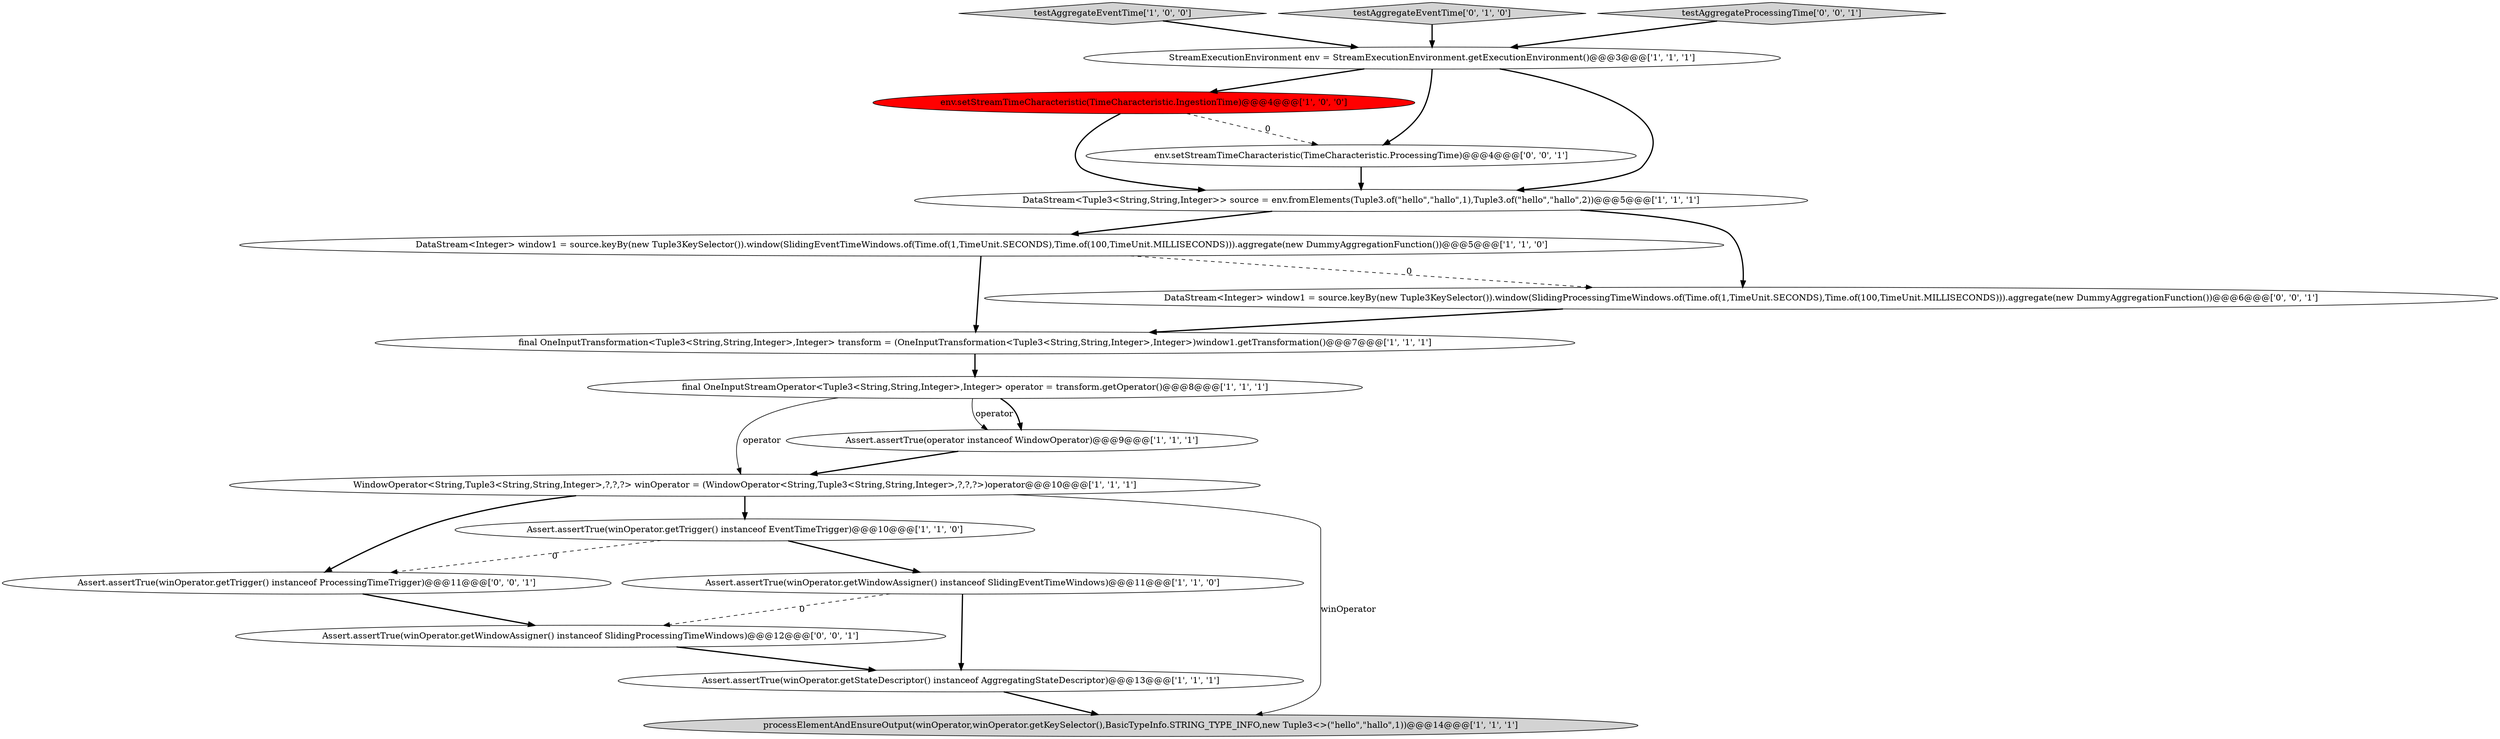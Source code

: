 digraph {
1 [style = filled, label = "Assert.assertTrue(winOperator.getWindowAssigner() instanceof SlidingEventTimeWindows)@@@11@@@['1', '1', '0']", fillcolor = white, shape = ellipse image = "AAA0AAABBB1BBB"];
2 [style = filled, label = "testAggregateEventTime['1', '0', '0']", fillcolor = lightgray, shape = diamond image = "AAA0AAABBB1BBB"];
13 [style = filled, label = "testAggregateEventTime['0', '1', '0']", fillcolor = lightgray, shape = diamond image = "AAA0AAABBB2BBB"];
17 [style = filled, label = "Assert.assertTrue(winOperator.getWindowAssigner() instanceof SlidingProcessingTimeWindows)@@@12@@@['0', '0', '1']", fillcolor = white, shape = ellipse image = "AAA0AAABBB3BBB"];
15 [style = filled, label = "Assert.assertTrue(winOperator.getTrigger() instanceof ProcessingTimeTrigger)@@@11@@@['0', '0', '1']", fillcolor = white, shape = ellipse image = "AAA0AAABBB3BBB"];
5 [style = filled, label = "env.setStreamTimeCharacteristic(TimeCharacteristic.IngestionTime)@@@4@@@['1', '0', '0']", fillcolor = red, shape = ellipse image = "AAA1AAABBB1BBB"];
9 [style = filled, label = "Assert.assertTrue(winOperator.getTrigger() instanceof EventTimeTrigger)@@@10@@@['1', '1', '0']", fillcolor = white, shape = ellipse image = "AAA0AAABBB1BBB"];
10 [style = filled, label = "DataStream<Integer> window1 = source.keyBy(new Tuple3KeySelector()).window(SlidingEventTimeWindows.of(Time.of(1,TimeUnit.SECONDS),Time.of(100,TimeUnit.MILLISECONDS))).aggregate(new DummyAggregationFunction())@@@5@@@['1', '1', '0']", fillcolor = white, shape = ellipse image = "AAA0AAABBB1BBB"];
18 [style = filled, label = "env.setStreamTimeCharacteristic(TimeCharacteristic.ProcessingTime)@@@4@@@['0', '0', '1']", fillcolor = white, shape = ellipse image = "AAA0AAABBB3BBB"];
11 [style = filled, label = "processElementAndEnsureOutput(winOperator,winOperator.getKeySelector(),BasicTypeInfo.STRING_TYPE_INFO,new Tuple3<>(\"hello\",\"hallo\",1))@@@14@@@['1', '1', '1']", fillcolor = lightgray, shape = ellipse image = "AAA0AAABBB1BBB"];
12 [style = filled, label = "StreamExecutionEnvironment env = StreamExecutionEnvironment.getExecutionEnvironment()@@@3@@@['1', '1', '1']", fillcolor = white, shape = ellipse image = "AAA0AAABBB1BBB"];
3 [style = filled, label = "WindowOperator<String,Tuple3<String,String,Integer>,?,?,?> winOperator = (WindowOperator<String,Tuple3<String,String,Integer>,?,?,?>)operator@@@10@@@['1', '1', '1']", fillcolor = white, shape = ellipse image = "AAA0AAABBB1BBB"];
4 [style = filled, label = "Assert.assertTrue(operator instanceof WindowOperator)@@@9@@@['1', '1', '1']", fillcolor = white, shape = ellipse image = "AAA0AAABBB1BBB"];
6 [style = filled, label = "final OneInputStreamOperator<Tuple3<String,String,Integer>,Integer> operator = transform.getOperator()@@@8@@@['1', '1', '1']", fillcolor = white, shape = ellipse image = "AAA0AAABBB1BBB"];
14 [style = filled, label = "DataStream<Integer> window1 = source.keyBy(new Tuple3KeySelector()).window(SlidingProcessingTimeWindows.of(Time.of(1,TimeUnit.SECONDS),Time.of(100,TimeUnit.MILLISECONDS))).aggregate(new DummyAggregationFunction())@@@6@@@['0', '0', '1']", fillcolor = white, shape = ellipse image = "AAA0AAABBB3BBB"];
8 [style = filled, label = "final OneInputTransformation<Tuple3<String,String,Integer>,Integer> transform = (OneInputTransformation<Tuple3<String,String,Integer>,Integer>)window1.getTransformation()@@@7@@@['1', '1', '1']", fillcolor = white, shape = ellipse image = "AAA0AAABBB1BBB"];
7 [style = filled, label = "Assert.assertTrue(winOperator.getStateDescriptor() instanceof AggregatingStateDescriptor)@@@13@@@['1', '1', '1']", fillcolor = white, shape = ellipse image = "AAA0AAABBB1BBB"];
0 [style = filled, label = "DataStream<Tuple3<String,String,Integer>> source = env.fromElements(Tuple3.of(\"hello\",\"hallo\",1),Tuple3.of(\"hello\",\"hallo\",2))@@@5@@@['1', '1', '1']", fillcolor = white, shape = ellipse image = "AAA0AAABBB1BBB"];
16 [style = filled, label = "testAggregateProcessingTime['0', '0', '1']", fillcolor = lightgray, shape = diamond image = "AAA0AAABBB3BBB"];
4->3 [style = bold, label=""];
3->11 [style = solid, label="winOperator"];
7->11 [style = bold, label=""];
12->5 [style = bold, label=""];
6->4 [style = solid, label="operator"];
8->6 [style = bold, label=""];
3->15 [style = bold, label=""];
5->18 [style = dashed, label="0"];
12->0 [style = bold, label=""];
1->7 [style = bold, label=""];
2->12 [style = bold, label=""];
17->7 [style = bold, label=""];
3->9 [style = bold, label=""];
6->4 [style = bold, label=""];
15->17 [style = bold, label=""];
0->10 [style = bold, label=""];
0->14 [style = bold, label=""];
1->17 [style = dashed, label="0"];
13->12 [style = bold, label=""];
10->8 [style = bold, label=""];
5->0 [style = bold, label=""];
12->18 [style = bold, label=""];
14->8 [style = bold, label=""];
9->1 [style = bold, label=""];
16->12 [style = bold, label=""];
18->0 [style = bold, label=""];
10->14 [style = dashed, label="0"];
6->3 [style = solid, label="operator"];
9->15 [style = dashed, label="0"];
}
